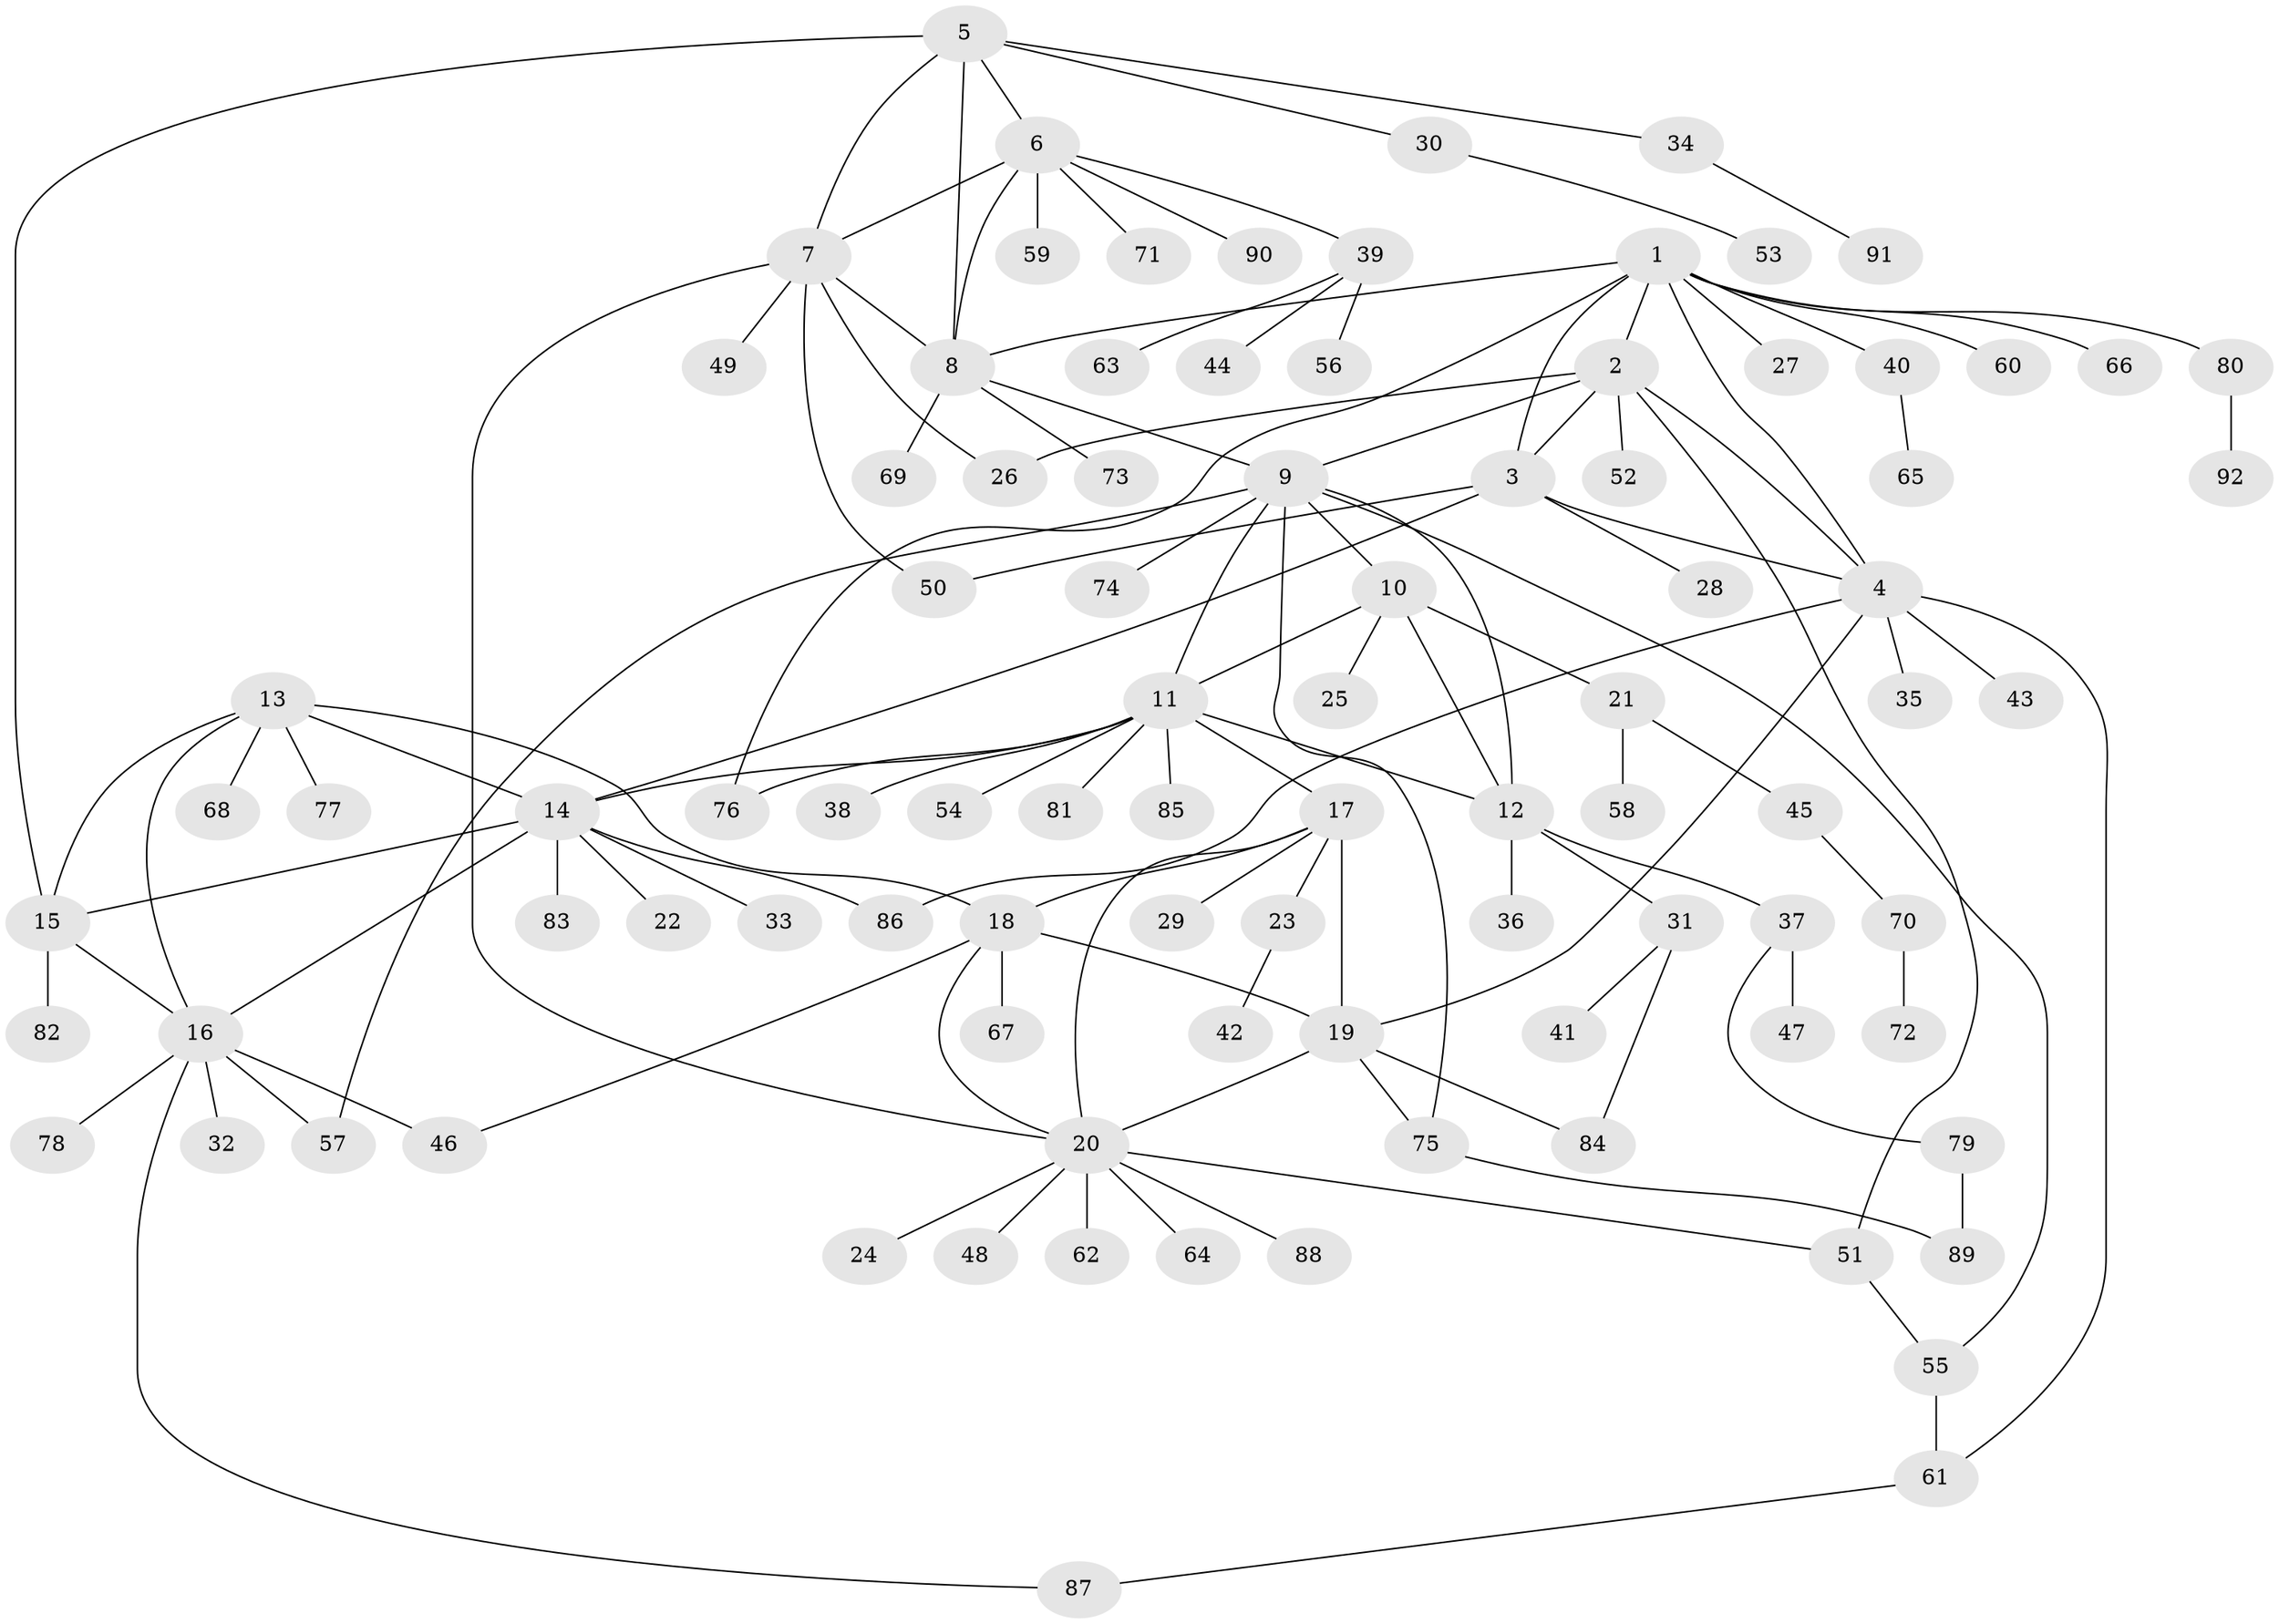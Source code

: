 // Generated by graph-tools (version 1.1) at 2025/50/03/09/25 03:50:29]
// undirected, 92 vertices, 125 edges
graph export_dot {
graph [start="1"]
  node [color=gray90,style=filled];
  1;
  2;
  3;
  4;
  5;
  6;
  7;
  8;
  9;
  10;
  11;
  12;
  13;
  14;
  15;
  16;
  17;
  18;
  19;
  20;
  21;
  22;
  23;
  24;
  25;
  26;
  27;
  28;
  29;
  30;
  31;
  32;
  33;
  34;
  35;
  36;
  37;
  38;
  39;
  40;
  41;
  42;
  43;
  44;
  45;
  46;
  47;
  48;
  49;
  50;
  51;
  52;
  53;
  54;
  55;
  56;
  57;
  58;
  59;
  60;
  61;
  62;
  63;
  64;
  65;
  66;
  67;
  68;
  69;
  70;
  71;
  72;
  73;
  74;
  75;
  76;
  77;
  78;
  79;
  80;
  81;
  82;
  83;
  84;
  85;
  86;
  87;
  88;
  89;
  90;
  91;
  92;
  1 -- 2;
  1 -- 3;
  1 -- 4;
  1 -- 8;
  1 -- 27;
  1 -- 40;
  1 -- 60;
  1 -- 66;
  1 -- 76;
  1 -- 80;
  2 -- 3;
  2 -- 4;
  2 -- 9;
  2 -- 26;
  2 -- 51;
  2 -- 52;
  3 -- 4;
  3 -- 14;
  3 -- 28;
  3 -- 50;
  4 -- 19;
  4 -- 35;
  4 -- 43;
  4 -- 61;
  4 -- 86;
  5 -- 6;
  5 -- 7;
  5 -- 8;
  5 -- 15;
  5 -- 30;
  5 -- 34;
  6 -- 7;
  6 -- 8;
  6 -- 39;
  6 -- 59;
  6 -- 71;
  6 -- 90;
  7 -- 8;
  7 -- 20;
  7 -- 26;
  7 -- 49;
  7 -- 50;
  8 -- 9;
  8 -- 69;
  8 -- 73;
  9 -- 10;
  9 -- 11;
  9 -- 12;
  9 -- 55;
  9 -- 57;
  9 -- 74;
  9 -- 75;
  10 -- 11;
  10 -- 12;
  10 -- 21;
  10 -- 25;
  11 -- 12;
  11 -- 14;
  11 -- 17;
  11 -- 38;
  11 -- 54;
  11 -- 76;
  11 -- 81;
  11 -- 85;
  12 -- 31;
  12 -- 36;
  12 -- 37;
  13 -- 14;
  13 -- 15;
  13 -- 16;
  13 -- 18;
  13 -- 68;
  13 -- 77;
  14 -- 15;
  14 -- 16;
  14 -- 22;
  14 -- 33;
  14 -- 83;
  14 -- 86;
  15 -- 16;
  15 -- 82;
  16 -- 32;
  16 -- 46;
  16 -- 57;
  16 -- 78;
  16 -- 87;
  17 -- 18;
  17 -- 19;
  17 -- 20;
  17 -- 23;
  17 -- 29;
  18 -- 19;
  18 -- 20;
  18 -- 46;
  18 -- 67;
  19 -- 20;
  19 -- 75;
  19 -- 84;
  20 -- 24;
  20 -- 48;
  20 -- 51;
  20 -- 62;
  20 -- 64;
  20 -- 88;
  21 -- 45;
  21 -- 58;
  23 -- 42;
  30 -- 53;
  31 -- 41;
  31 -- 84;
  34 -- 91;
  37 -- 47;
  37 -- 79;
  39 -- 44;
  39 -- 56;
  39 -- 63;
  40 -- 65;
  45 -- 70;
  51 -- 55;
  55 -- 61;
  61 -- 87;
  70 -- 72;
  75 -- 89;
  79 -- 89;
  80 -- 92;
}
